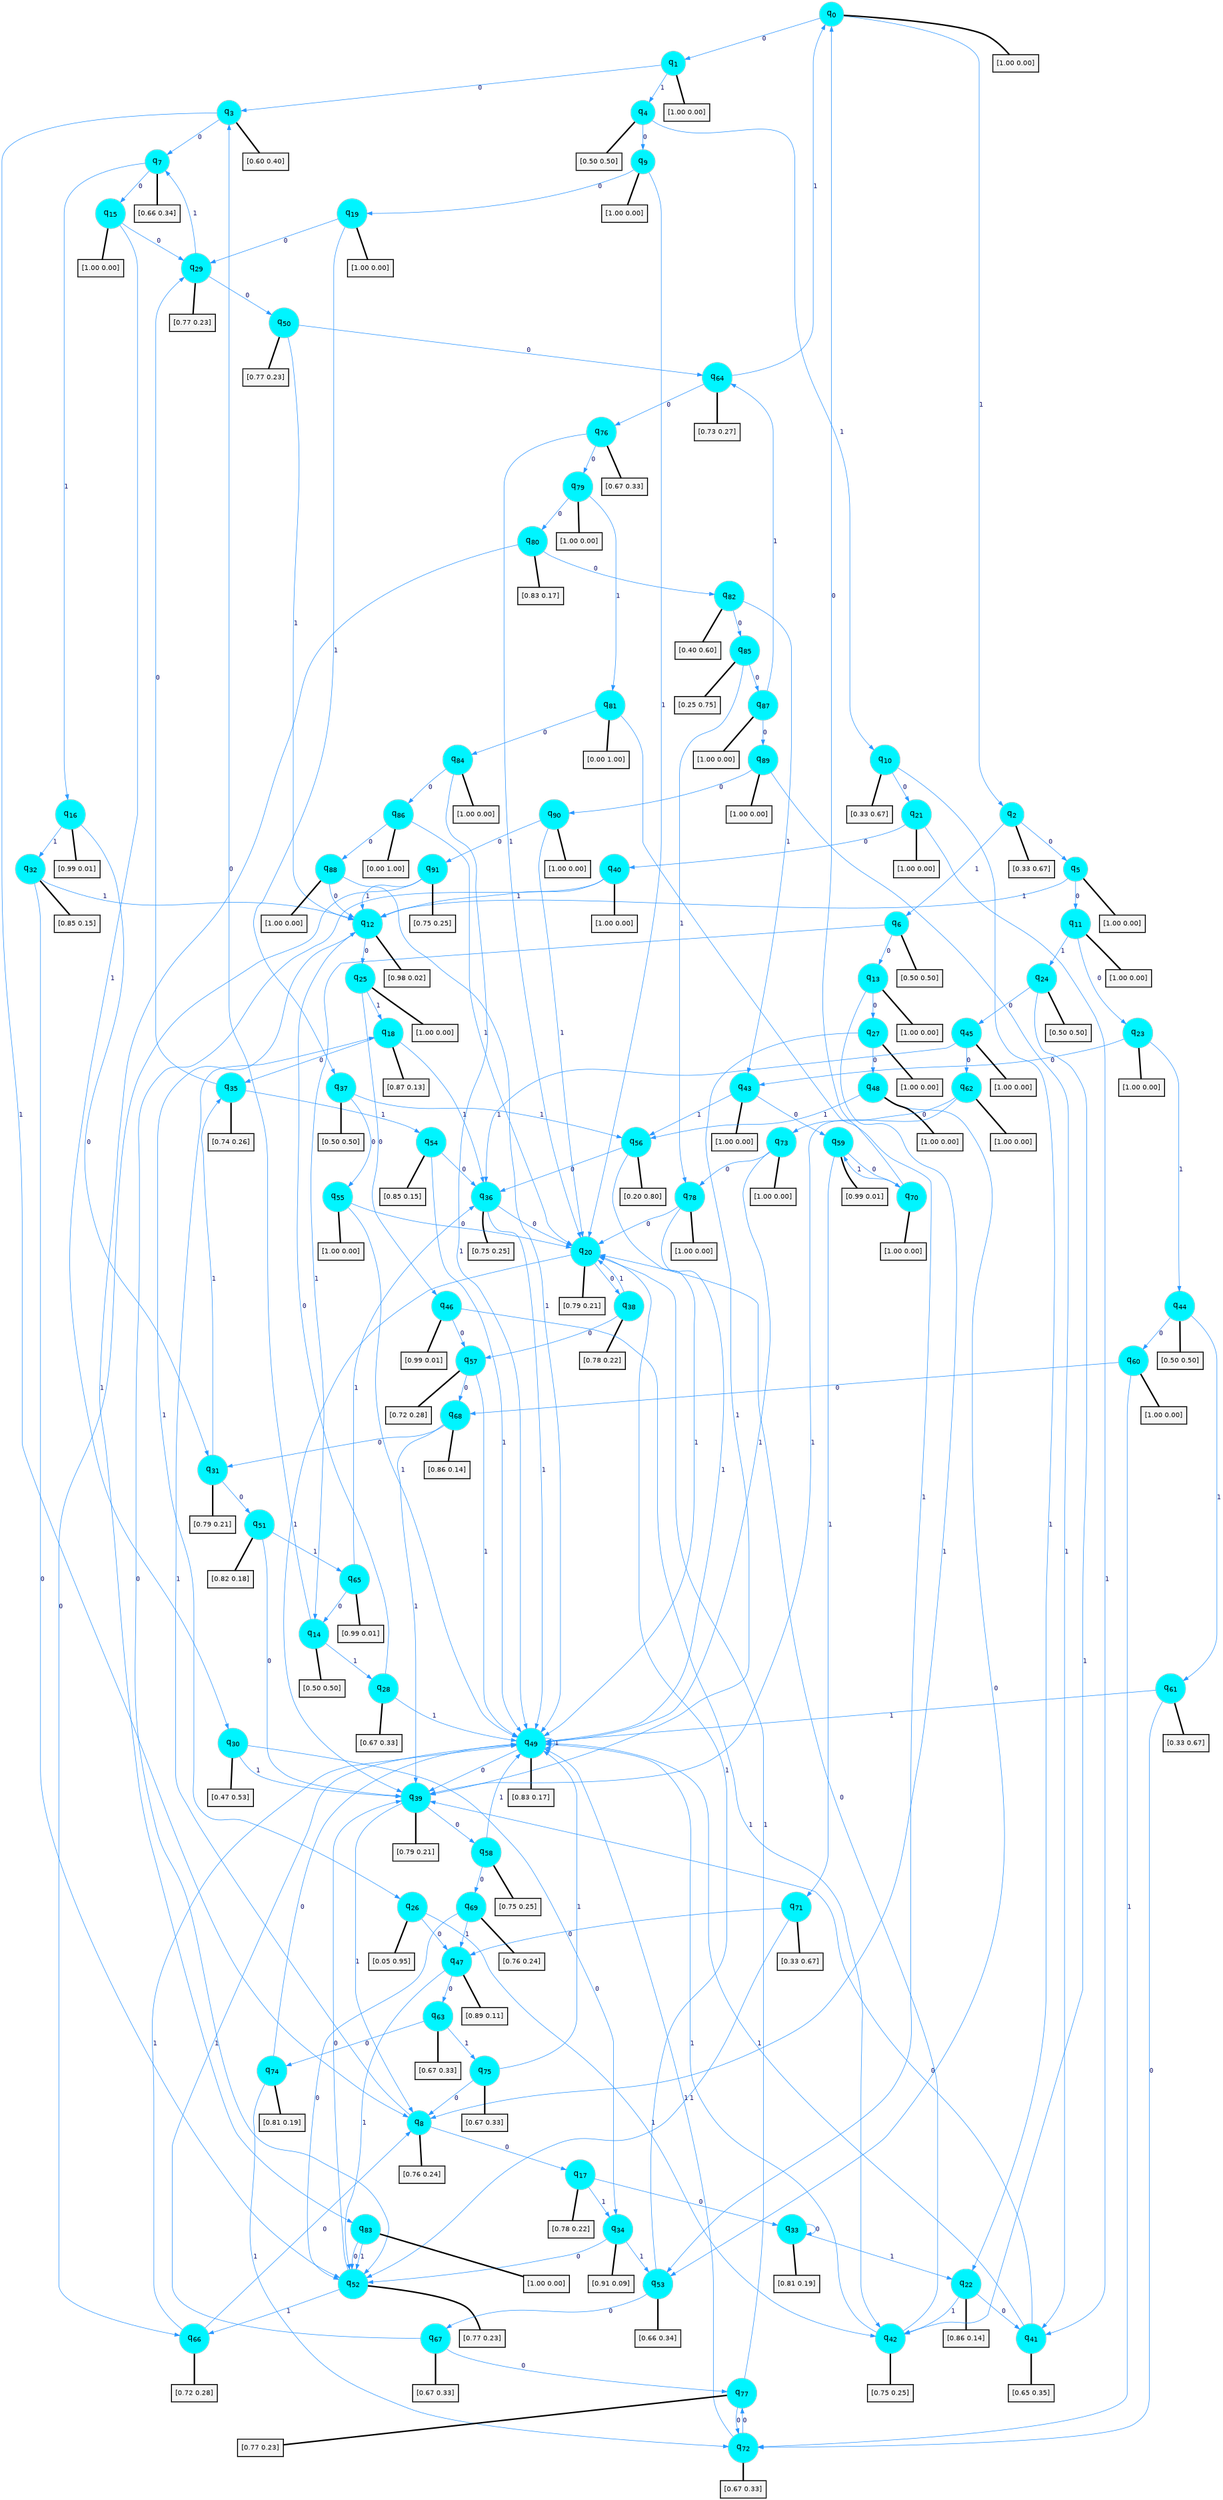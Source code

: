 digraph G {
graph [
bgcolor=transparent, dpi=300, rankdir=TD, size="40,25"];
node [
color=gray, fillcolor=turquoise1, fontcolor=black, fontname=Helvetica, fontsize=16, fontweight=bold, shape=circle, style=filled];
edge [
arrowsize=1, color=dodgerblue1, fontcolor=midnightblue, fontname=courier, fontweight=bold, penwidth=1, style=solid, weight=20];
0[label=<q<SUB>0</SUB>>];
1[label=<q<SUB>1</SUB>>];
2[label=<q<SUB>2</SUB>>];
3[label=<q<SUB>3</SUB>>];
4[label=<q<SUB>4</SUB>>];
5[label=<q<SUB>5</SUB>>];
6[label=<q<SUB>6</SUB>>];
7[label=<q<SUB>7</SUB>>];
8[label=<q<SUB>8</SUB>>];
9[label=<q<SUB>9</SUB>>];
10[label=<q<SUB>10</SUB>>];
11[label=<q<SUB>11</SUB>>];
12[label=<q<SUB>12</SUB>>];
13[label=<q<SUB>13</SUB>>];
14[label=<q<SUB>14</SUB>>];
15[label=<q<SUB>15</SUB>>];
16[label=<q<SUB>16</SUB>>];
17[label=<q<SUB>17</SUB>>];
18[label=<q<SUB>18</SUB>>];
19[label=<q<SUB>19</SUB>>];
20[label=<q<SUB>20</SUB>>];
21[label=<q<SUB>21</SUB>>];
22[label=<q<SUB>22</SUB>>];
23[label=<q<SUB>23</SUB>>];
24[label=<q<SUB>24</SUB>>];
25[label=<q<SUB>25</SUB>>];
26[label=<q<SUB>26</SUB>>];
27[label=<q<SUB>27</SUB>>];
28[label=<q<SUB>28</SUB>>];
29[label=<q<SUB>29</SUB>>];
30[label=<q<SUB>30</SUB>>];
31[label=<q<SUB>31</SUB>>];
32[label=<q<SUB>32</SUB>>];
33[label=<q<SUB>33</SUB>>];
34[label=<q<SUB>34</SUB>>];
35[label=<q<SUB>35</SUB>>];
36[label=<q<SUB>36</SUB>>];
37[label=<q<SUB>37</SUB>>];
38[label=<q<SUB>38</SUB>>];
39[label=<q<SUB>39</SUB>>];
40[label=<q<SUB>40</SUB>>];
41[label=<q<SUB>41</SUB>>];
42[label=<q<SUB>42</SUB>>];
43[label=<q<SUB>43</SUB>>];
44[label=<q<SUB>44</SUB>>];
45[label=<q<SUB>45</SUB>>];
46[label=<q<SUB>46</SUB>>];
47[label=<q<SUB>47</SUB>>];
48[label=<q<SUB>48</SUB>>];
49[label=<q<SUB>49</SUB>>];
50[label=<q<SUB>50</SUB>>];
51[label=<q<SUB>51</SUB>>];
52[label=<q<SUB>52</SUB>>];
53[label=<q<SUB>53</SUB>>];
54[label=<q<SUB>54</SUB>>];
55[label=<q<SUB>55</SUB>>];
56[label=<q<SUB>56</SUB>>];
57[label=<q<SUB>57</SUB>>];
58[label=<q<SUB>58</SUB>>];
59[label=<q<SUB>59</SUB>>];
60[label=<q<SUB>60</SUB>>];
61[label=<q<SUB>61</SUB>>];
62[label=<q<SUB>62</SUB>>];
63[label=<q<SUB>63</SUB>>];
64[label=<q<SUB>64</SUB>>];
65[label=<q<SUB>65</SUB>>];
66[label=<q<SUB>66</SUB>>];
67[label=<q<SUB>67</SUB>>];
68[label=<q<SUB>68</SUB>>];
69[label=<q<SUB>69</SUB>>];
70[label=<q<SUB>70</SUB>>];
71[label=<q<SUB>71</SUB>>];
72[label=<q<SUB>72</SUB>>];
73[label=<q<SUB>73</SUB>>];
74[label=<q<SUB>74</SUB>>];
75[label=<q<SUB>75</SUB>>];
76[label=<q<SUB>76</SUB>>];
77[label=<q<SUB>77</SUB>>];
78[label=<q<SUB>78</SUB>>];
79[label=<q<SUB>79</SUB>>];
80[label=<q<SUB>80</SUB>>];
81[label=<q<SUB>81</SUB>>];
82[label=<q<SUB>82</SUB>>];
83[label=<q<SUB>83</SUB>>];
84[label=<q<SUB>84</SUB>>];
85[label=<q<SUB>85</SUB>>];
86[label=<q<SUB>86</SUB>>];
87[label=<q<SUB>87</SUB>>];
88[label=<q<SUB>88</SUB>>];
89[label=<q<SUB>89</SUB>>];
90[label=<q<SUB>90</SUB>>];
91[label=<q<SUB>91</SUB>>];
92[label="[1.00 0.00]", shape=box,fontcolor=black, fontname=Helvetica, fontsize=14, penwidth=2, fillcolor=whitesmoke,color=black];
93[label="[1.00 0.00]", shape=box,fontcolor=black, fontname=Helvetica, fontsize=14, penwidth=2, fillcolor=whitesmoke,color=black];
94[label="[0.33 0.67]", shape=box,fontcolor=black, fontname=Helvetica, fontsize=14, penwidth=2, fillcolor=whitesmoke,color=black];
95[label="[0.60 0.40]", shape=box,fontcolor=black, fontname=Helvetica, fontsize=14, penwidth=2, fillcolor=whitesmoke,color=black];
96[label="[0.50 0.50]", shape=box,fontcolor=black, fontname=Helvetica, fontsize=14, penwidth=2, fillcolor=whitesmoke,color=black];
97[label="[1.00 0.00]", shape=box,fontcolor=black, fontname=Helvetica, fontsize=14, penwidth=2, fillcolor=whitesmoke,color=black];
98[label="[0.50 0.50]", shape=box,fontcolor=black, fontname=Helvetica, fontsize=14, penwidth=2, fillcolor=whitesmoke,color=black];
99[label="[0.66 0.34]", shape=box,fontcolor=black, fontname=Helvetica, fontsize=14, penwidth=2, fillcolor=whitesmoke,color=black];
100[label="[0.76 0.24]", shape=box,fontcolor=black, fontname=Helvetica, fontsize=14, penwidth=2, fillcolor=whitesmoke,color=black];
101[label="[1.00 0.00]", shape=box,fontcolor=black, fontname=Helvetica, fontsize=14, penwidth=2, fillcolor=whitesmoke,color=black];
102[label="[0.33 0.67]", shape=box,fontcolor=black, fontname=Helvetica, fontsize=14, penwidth=2, fillcolor=whitesmoke,color=black];
103[label="[1.00 0.00]", shape=box,fontcolor=black, fontname=Helvetica, fontsize=14, penwidth=2, fillcolor=whitesmoke,color=black];
104[label="[0.98 0.02]", shape=box,fontcolor=black, fontname=Helvetica, fontsize=14, penwidth=2, fillcolor=whitesmoke,color=black];
105[label="[1.00 0.00]", shape=box,fontcolor=black, fontname=Helvetica, fontsize=14, penwidth=2, fillcolor=whitesmoke,color=black];
106[label="[0.50 0.50]", shape=box,fontcolor=black, fontname=Helvetica, fontsize=14, penwidth=2, fillcolor=whitesmoke,color=black];
107[label="[1.00 0.00]", shape=box,fontcolor=black, fontname=Helvetica, fontsize=14, penwidth=2, fillcolor=whitesmoke,color=black];
108[label="[0.99 0.01]", shape=box,fontcolor=black, fontname=Helvetica, fontsize=14, penwidth=2, fillcolor=whitesmoke,color=black];
109[label="[0.78 0.22]", shape=box,fontcolor=black, fontname=Helvetica, fontsize=14, penwidth=2, fillcolor=whitesmoke,color=black];
110[label="[0.87 0.13]", shape=box,fontcolor=black, fontname=Helvetica, fontsize=14, penwidth=2, fillcolor=whitesmoke,color=black];
111[label="[1.00 0.00]", shape=box,fontcolor=black, fontname=Helvetica, fontsize=14, penwidth=2, fillcolor=whitesmoke,color=black];
112[label="[0.79 0.21]", shape=box,fontcolor=black, fontname=Helvetica, fontsize=14, penwidth=2, fillcolor=whitesmoke,color=black];
113[label="[1.00 0.00]", shape=box,fontcolor=black, fontname=Helvetica, fontsize=14, penwidth=2, fillcolor=whitesmoke,color=black];
114[label="[0.86 0.14]", shape=box,fontcolor=black, fontname=Helvetica, fontsize=14, penwidth=2, fillcolor=whitesmoke,color=black];
115[label="[1.00 0.00]", shape=box,fontcolor=black, fontname=Helvetica, fontsize=14, penwidth=2, fillcolor=whitesmoke,color=black];
116[label="[0.50 0.50]", shape=box,fontcolor=black, fontname=Helvetica, fontsize=14, penwidth=2, fillcolor=whitesmoke,color=black];
117[label="[1.00 0.00]", shape=box,fontcolor=black, fontname=Helvetica, fontsize=14, penwidth=2, fillcolor=whitesmoke,color=black];
118[label="[0.05 0.95]", shape=box,fontcolor=black, fontname=Helvetica, fontsize=14, penwidth=2, fillcolor=whitesmoke,color=black];
119[label="[1.00 0.00]", shape=box,fontcolor=black, fontname=Helvetica, fontsize=14, penwidth=2, fillcolor=whitesmoke,color=black];
120[label="[0.67 0.33]", shape=box,fontcolor=black, fontname=Helvetica, fontsize=14, penwidth=2, fillcolor=whitesmoke,color=black];
121[label="[0.77 0.23]", shape=box,fontcolor=black, fontname=Helvetica, fontsize=14, penwidth=2, fillcolor=whitesmoke,color=black];
122[label="[0.47 0.53]", shape=box,fontcolor=black, fontname=Helvetica, fontsize=14, penwidth=2, fillcolor=whitesmoke,color=black];
123[label="[0.79 0.21]", shape=box,fontcolor=black, fontname=Helvetica, fontsize=14, penwidth=2, fillcolor=whitesmoke,color=black];
124[label="[0.85 0.15]", shape=box,fontcolor=black, fontname=Helvetica, fontsize=14, penwidth=2, fillcolor=whitesmoke,color=black];
125[label="[0.81 0.19]", shape=box,fontcolor=black, fontname=Helvetica, fontsize=14, penwidth=2, fillcolor=whitesmoke,color=black];
126[label="[0.91 0.09]", shape=box,fontcolor=black, fontname=Helvetica, fontsize=14, penwidth=2, fillcolor=whitesmoke,color=black];
127[label="[0.74 0.26]", shape=box,fontcolor=black, fontname=Helvetica, fontsize=14, penwidth=2, fillcolor=whitesmoke,color=black];
128[label="[0.75 0.25]", shape=box,fontcolor=black, fontname=Helvetica, fontsize=14, penwidth=2, fillcolor=whitesmoke,color=black];
129[label="[0.50 0.50]", shape=box,fontcolor=black, fontname=Helvetica, fontsize=14, penwidth=2, fillcolor=whitesmoke,color=black];
130[label="[0.78 0.22]", shape=box,fontcolor=black, fontname=Helvetica, fontsize=14, penwidth=2, fillcolor=whitesmoke,color=black];
131[label="[0.79 0.21]", shape=box,fontcolor=black, fontname=Helvetica, fontsize=14, penwidth=2, fillcolor=whitesmoke,color=black];
132[label="[1.00 0.00]", shape=box,fontcolor=black, fontname=Helvetica, fontsize=14, penwidth=2, fillcolor=whitesmoke,color=black];
133[label="[0.65 0.35]", shape=box,fontcolor=black, fontname=Helvetica, fontsize=14, penwidth=2, fillcolor=whitesmoke,color=black];
134[label="[0.75 0.25]", shape=box,fontcolor=black, fontname=Helvetica, fontsize=14, penwidth=2, fillcolor=whitesmoke,color=black];
135[label="[1.00 0.00]", shape=box,fontcolor=black, fontname=Helvetica, fontsize=14, penwidth=2, fillcolor=whitesmoke,color=black];
136[label="[0.50 0.50]", shape=box,fontcolor=black, fontname=Helvetica, fontsize=14, penwidth=2, fillcolor=whitesmoke,color=black];
137[label="[1.00 0.00]", shape=box,fontcolor=black, fontname=Helvetica, fontsize=14, penwidth=2, fillcolor=whitesmoke,color=black];
138[label="[0.99 0.01]", shape=box,fontcolor=black, fontname=Helvetica, fontsize=14, penwidth=2, fillcolor=whitesmoke,color=black];
139[label="[0.89 0.11]", shape=box,fontcolor=black, fontname=Helvetica, fontsize=14, penwidth=2, fillcolor=whitesmoke,color=black];
140[label="[1.00 0.00]", shape=box,fontcolor=black, fontname=Helvetica, fontsize=14, penwidth=2, fillcolor=whitesmoke,color=black];
141[label="[0.83 0.17]", shape=box,fontcolor=black, fontname=Helvetica, fontsize=14, penwidth=2, fillcolor=whitesmoke,color=black];
142[label="[0.77 0.23]", shape=box,fontcolor=black, fontname=Helvetica, fontsize=14, penwidth=2, fillcolor=whitesmoke,color=black];
143[label="[0.82 0.18]", shape=box,fontcolor=black, fontname=Helvetica, fontsize=14, penwidth=2, fillcolor=whitesmoke,color=black];
144[label="[0.77 0.23]", shape=box,fontcolor=black, fontname=Helvetica, fontsize=14, penwidth=2, fillcolor=whitesmoke,color=black];
145[label="[0.66 0.34]", shape=box,fontcolor=black, fontname=Helvetica, fontsize=14, penwidth=2, fillcolor=whitesmoke,color=black];
146[label="[0.85 0.15]", shape=box,fontcolor=black, fontname=Helvetica, fontsize=14, penwidth=2, fillcolor=whitesmoke,color=black];
147[label="[1.00 0.00]", shape=box,fontcolor=black, fontname=Helvetica, fontsize=14, penwidth=2, fillcolor=whitesmoke,color=black];
148[label="[0.20 0.80]", shape=box,fontcolor=black, fontname=Helvetica, fontsize=14, penwidth=2, fillcolor=whitesmoke,color=black];
149[label="[0.72 0.28]", shape=box,fontcolor=black, fontname=Helvetica, fontsize=14, penwidth=2, fillcolor=whitesmoke,color=black];
150[label="[0.75 0.25]", shape=box,fontcolor=black, fontname=Helvetica, fontsize=14, penwidth=2, fillcolor=whitesmoke,color=black];
151[label="[0.99 0.01]", shape=box,fontcolor=black, fontname=Helvetica, fontsize=14, penwidth=2, fillcolor=whitesmoke,color=black];
152[label="[1.00 0.00]", shape=box,fontcolor=black, fontname=Helvetica, fontsize=14, penwidth=2, fillcolor=whitesmoke,color=black];
153[label="[0.33 0.67]", shape=box,fontcolor=black, fontname=Helvetica, fontsize=14, penwidth=2, fillcolor=whitesmoke,color=black];
154[label="[1.00 0.00]", shape=box,fontcolor=black, fontname=Helvetica, fontsize=14, penwidth=2, fillcolor=whitesmoke,color=black];
155[label="[0.67 0.33]", shape=box,fontcolor=black, fontname=Helvetica, fontsize=14, penwidth=2, fillcolor=whitesmoke,color=black];
156[label="[0.73 0.27]", shape=box,fontcolor=black, fontname=Helvetica, fontsize=14, penwidth=2, fillcolor=whitesmoke,color=black];
157[label="[0.99 0.01]", shape=box,fontcolor=black, fontname=Helvetica, fontsize=14, penwidth=2, fillcolor=whitesmoke,color=black];
158[label="[0.72 0.28]", shape=box,fontcolor=black, fontname=Helvetica, fontsize=14, penwidth=2, fillcolor=whitesmoke,color=black];
159[label="[0.67 0.33]", shape=box,fontcolor=black, fontname=Helvetica, fontsize=14, penwidth=2, fillcolor=whitesmoke,color=black];
160[label="[0.86 0.14]", shape=box,fontcolor=black, fontname=Helvetica, fontsize=14, penwidth=2, fillcolor=whitesmoke,color=black];
161[label="[0.76 0.24]", shape=box,fontcolor=black, fontname=Helvetica, fontsize=14, penwidth=2, fillcolor=whitesmoke,color=black];
162[label="[1.00 0.00]", shape=box,fontcolor=black, fontname=Helvetica, fontsize=14, penwidth=2, fillcolor=whitesmoke,color=black];
163[label="[0.33 0.67]", shape=box,fontcolor=black, fontname=Helvetica, fontsize=14, penwidth=2, fillcolor=whitesmoke,color=black];
164[label="[0.67 0.33]", shape=box,fontcolor=black, fontname=Helvetica, fontsize=14, penwidth=2, fillcolor=whitesmoke,color=black];
165[label="[1.00 0.00]", shape=box,fontcolor=black, fontname=Helvetica, fontsize=14, penwidth=2, fillcolor=whitesmoke,color=black];
166[label="[0.81 0.19]", shape=box,fontcolor=black, fontname=Helvetica, fontsize=14, penwidth=2, fillcolor=whitesmoke,color=black];
167[label="[0.67 0.33]", shape=box,fontcolor=black, fontname=Helvetica, fontsize=14, penwidth=2, fillcolor=whitesmoke,color=black];
168[label="[0.67 0.33]", shape=box,fontcolor=black, fontname=Helvetica, fontsize=14, penwidth=2, fillcolor=whitesmoke,color=black];
169[label="[0.77 0.23]", shape=box,fontcolor=black, fontname=Helvetica, fontsize=14, penwidth=2, fillcolor=whitesmoke,color=black];
170[label="[1.00 0.00]", shape=box,fontcolor=black, fontname=Helvetica, fontsize=14, penwidth=2, fillcolor=whitesmoke,color=black];
171[label="[1.00 0.00]", shape=box,fontcolor=black, fontname=Helvetica, fontsize=14, penwidth=2, fillcolor=whitesmoke,color=black];
172[label="[0.83 0.17]", shape=box,fontcolor=black, fontname=Helvetica, fontsize=14, penwidth=2, fillcolor=whitesmoke,color=black];
173[label="[0.00 1.00]", shape=box,fontcolor=black, fontname=Helvetica, fontsize=14, penwidth=2, fillcolor=whitesmoke,color=black];
174[label="[0.40 0.60]", shape=box,fontcolor=black, fontname=Helvetica, fontsize=14, penwidth=2, fillcolor=whitesmoke,color=black];
175[label="[1.00 0.00]", shape=box,fontcolor=black, fontname=Helvetica, fontsize=14, penwidth=2, fillcolor=whitesmoke,color=black];
176[label="[1.00 0.00]", shape=box,fontcolor=black, fontname=Helvetica, fontsize=14, penwidth=2, fillcolor=whitesmoke,color=black];
177[label="[0.25 0.75]", shape=box,fontcolor=black, fontname=Helvetica, fontsize=14, penwidth=2, fillcolor=whitesmoke,color=black];
178[label="[0.00 1.00]", shape=box,fontcolor=black, fontname=Helvetica, fontsize=14, penwidth=2, fillcolor=whitesmoke,color=black];
179[label="[1.00 0.00]", shape=box,fontcolor=black, fontname=Helvetica, fontsize=14, penwidth=2, fillcolor=whitesmoke,color=black];
180[label="[1.00 0.00]", shape=box,fontcolor=black, fontname=Helvetica, fontsize=14, penwidth=2, fillcolor=whitesmoke,color=black];
181[label="[1.00 0.00]", shape=box,fontcolor=black, fontname=Helvetica, fontsize=14, penwidth=2, fillcolor=whitesmoke,color=black];
182[label="[1.00 0.00]", shape=box,fontcolor=black, fontname=Helvetica, fontsize=14, penwidth=2, fillcolor=whitesmoke,color=black];
183[label="[0.75 0.25]", shape=box,fontcolor=black, fontname=Helvetica, fontsize=14, penwidth=2, fillcolor=whitesmoke,color=black];
0->1 [label=0];
0->2 [label=1];
0->92 [arrowhead=none, penwidth=3,color=black];
1->3 [label=0];
1->4 [label=1];
1->93 [arrowhead=none, penwidth=3,color=black];
2->5 [label=0];
2->6 [label=1];
2->94 [arrowhead=none, penwidth=3,color=black];
3->7 [label=0];
3->8 [label=1];
3->95 [arrowhead=none, penwidth=3,color=black];
4->9 [label=0];
4->10 [label=1];
4->96 [arrowhead=none, penwidth=3,color=black];
5->11 [label=0];
5->12 [label=1];
5->97 [arrowhead=none, penwidth=3,color=black];
6->13 [label=0];
6->14 [label=1];
6->98 [arrowhead=none, penwidth=3,color=black];
7->15 [label=0];
7->16 [label=1];
7->99 [arrowhead=none, penwidth=3,color=black];
8->17 [label=0];
8->18 [label=1];
8->100 [arrowhead=none, penwidth=3,color=black];
9->19 [label=0];
9->20 [label=1];
9->101 [arrowhead=none, penwidth=3,color=black];
10->21 [label=0];
10->22 [label=1];
10->102 [arrowhead=none, penwidth=3,color=black];
11->23 [label=0];
11->24 [label=1];
11->103 [arrowhead=none, penwidth=3,color=black];
12->25 [label=0];
12->26 [label=1];
12->104 [arrowhead=none, penwidth=3,color=black];
13->27 [label=0];
13->8 [label=1];
13->105 [arrowhead=none, penwidth=3,color=black];
14->3 [label=0];
14->28 [label=1];
14->106 [arrowhead=none, penwidth=3,color=black];
15->29 [label=0];
15->30 [label=1];
15->107 [arrowhead=none, penwidth=3,color=black];
16->31 [label=0];
16->32 [label=1];
16->108 [arrowhead=none, penwidth=3,color=black];
17->33 [label=0];
17->34 [label=1];
17->109 [arrowhead=none, penwidth=3,color=black];
18->35 [label=0];
18->36 [label=1];
18->110 [arrowhead=none, penwidth=3,color=black];
19->29 [label=0];
19->37 [label=1];
19->111 [arrowhead=none, penwidth=3,color=black];
20->38 [label=0];
20->39 [label=1];
20->112 [arrowhead=none, penwidth=3,color=black];
21->40 [label=0];
21->41 [label=1];
21->113 [arrowhead=none, penwidth=3,color=black];
22->41 [label=0];
22->42 [label=1];
22->114 [arrowhead=none, penwidth=3,color=black];
23->43 [label=0];
23->44 [label=1];
23->115 [arrowhead=none, penwidth=3,color=black];
24->45 [label=0];
24->42 [label=1];
24->116 [arrowhead=none, penwidth=3,color=black];
25->46 [label=0];
25->18 [label=1];
25->117 [arrowhead=none, penwidth=3,color=black];
26->47 [label=0];
26->42 [label=1];
26->118 [arrowhead=none, penwidth=3,color=black];
27->48 [label=0];
27->39 [label=1];
27->119 [arrowhead=none, penwidth=3,color=black];
28->12 [label=0];
28->49 [label=1];
28->120 [arrowhead=none, penwidth=3,color=black];
29->50 [label=0];
29->7 [label=1];
29->121 [arrowhead=none, penwidth=3,color=black];
30->34 [label=0];
30->39 [label=1];
30->122 [arrowhead=none, penwidth=3,color=black];
31->51 [label=0];
31->35 [label=1];
31->123 [arrowhead=none, penwidth=3,color=black];
32->52 [label=0];
32->12 [label=1];
32->124 [arrowhead=none, penwidth=3,color=black];
33->33 [label=0];
33->22 [label=1];
33->125 [arrowhead=none, penwidth=3,color=black];
34->52 [label=0];
34->53 [label=1];
34->126 [arrowhead=none, penwidth=3,color=black];
35->29 [label=0];
35->54 [label=1];
35->127 [arrowhead=none, penwidth=3,color=black];
36->20 [label=0];
36->49 [label=1];
36->128 [arrowhead=none, penwidth=3,color=black];
37->55 [label=0];
37->56 [label=1];
37->129 [arrowhead=none, penwidth=3,color=black];
38->57 [label=0];
38->20 [label=1];
38->130 [arrowhead=none, penwidth=3,color=black];
39->58 [label=0];
39->8 [label=1];
39->131 [arrowhead=none, penwidth=3,color=black];
40->52 [label=0];
40->12 [label=1];
40->132 [arrowhead=none, penwidth=3,color=black];
41->39 [label=0];
41->49 [label=1];
41->133 [arrowhead=none, penwidth=3,color=black];
42->20 [label=0];
42->49 [label=1];
42->134 [arrowhead=none, penwidth=3,color=black];
43->59 [label=0];
43->56 [label=1];
43->135 [arrowhead=none, penwidth=3,color=black];
44->60 [label=0];
44->61 [label=1];
44->136 [arrowhead=none, penwidth=3,color=black];
45->62 [label=0];
45->36 [label=1];
45->137 [arrowhead=none, penwidth=3,color=black];
46->57 [label=0];
46->42 [label=1];
46->138 [arrowhead=none, penwidth=3,color=black];
47->63 [label=0];
47->52 [label=1];
47->139 [arrowhead=none, penwidth=3,color=black];
48->53 [label=0];
48->56 [label=1];
48->140 [arrowhead=none, penwidth=3,color=black];
49->39 [label=0];
49->49 [label=1];
49->141 [arrowhead=none, penwidth=3,color=black];
50->64 [label=0];
50->12 [label=1];
50->142 [arrowhead=none, penwidth=3,color=black];
51->39 [label=0];
51->65 [label=1];
51->143 [arrowhead=none, penwidth=3,color=black];
52->39 [label=0];
52->66 [label=1];
52->144 [arrowhead=none, penwidth=3,color=black];
53->67 [label=0];
53->20 [label=1];
53->145 [arrowhead=none, penwidth=3,color=black];
54->36 [label=0];
54->49 [label=1];
54->146 [arrowhead=none, penwidth=3,color=black];
55->20 [label=0];
55->49 [label=1];
55->147 [arrowhead=none, penwidth=3,color=black];
56->36 [label=0];
56->49 [label=1];
56->148 [arrowhead=none, penwidth=3,color=black];
57->68 [label=0];
57->49 [label=1];
57->149 [arrowhead=none, penwidth=3,color=black];
58->69 [label=0];
58->49 [label=1];
58->150 [arrowhead=none, penwidth=3,color=black];
59->70 [label=0];
59->71 [label=1];
59->151 [arrowhead=none, penwidth=3,color=black];
60->68 [label=0];
60->72 [label=1];
60->152 [arrowhead=none, penwidth=3,color=black];
61->72 [label=0];
61->49 [label=1];
61->153 [arrowhead=none, penwidth=3,color=black];
62->73 [label=0];
62->39 [label=1];
62->154 [arrowhead=none, penwidth=3,color=black];
63->74 [label=0];
63->75 [label=1];
63->155 [arrowhead=none, penwidth=3,color=black];
64->76 [label=0];
64->0 [label=1];
64->156 [arrowhead=none, penwidth=3,color=black];
65->14 [label=0];
65->36 [label=1];
65->157 [arrowhead=none, penwidth=3,color=black];
66->8 [label=0];
66->49 [label=1];
66->158 [arrowhead=none, penwidth=3,color=black];
67->77 [label=0];
67->49 [label=1];
67->159 [arrowhead=none, penwidth=3,color=black];
68->31 [label=0];
68->39 [label=1];
68->160 [arrowhead=none, penwidth=3,color=black];
69->52 [label=0];
69->47 [label=1];
69->161 [arrowhead=none, penwidth=3,color=black];
70->0 [label=0];
70->59 [label=1];
70->162 [arrowhead=none, penwidth=3,color=black];
71->47 [label=0];
71->52 [label=1];
71->163 [arrowhead=none, penwidth=3,color=black];
72->77 [label=0];
72->49 [label=1];
72->164 [arrowhead=none, penwidth=3,color=black];
73->78 [label=0];
73->49 [label=1];
73->165 [arrowhead=none, penwidth=3,color=black];
74->49 [label=0];
74->72 [label=1];
74->166 [arrowhead=none, penwidth=3,color=black];
75->8 [label=0];
75->49 [label=1];
75->167 [arrowhead=none, penwidth=3,color=black];
76->79 [label=0];
76->20 [label=1];
76->168 [arrowhead=none, penwidth=3,color=black];
77->72 [label=0];
77->20 [label=1];
77->169 [arrowhead=none, penwidth=3,color=black];
78->20 [label=0];
78->49 [label=1];
78->170 [arrowhead=none, penwidth=3,color=black];
79->80 [label=0];
79->81 [label=1];
79->171 [arrowhead=none, penwidth=3,color=black];
80->82 [label=0];
80->83 [label=1];
80->172 [arrowhead=none, penwidth=3,color=black];
81->84 [label=0];
81->53 [label=1];
81->173 [arrowhead=none, penwidth=3,color=black];
82->85 [label=0];
82->43 [label=1];
82->174 [arrowhead=none, penwidth=3,color=black];
83->52 [label=0];
83->52 [label=1];
83->175 [arrowhead=none, penwidth=3,color=black];
84->86 [label=0];
84->49 [label=1];
84->176 [arrowhead=none, penwidth=3,color=black];
85->87 [label=0];
85->78 [label=1];
85->177 [arrowhead=none, penwidth=3,color=black];
86->88 [label=0];
86->20 [label=1];
86->178 [arrowhead=none, penwidth=3,color=black];
87->89 [label=0];
87->64 [label=1];
87->179 [arrowhead=none, penwidth=3,color=black];
88->12 [label=0];
88->49 [label=1];
88->180 [arrowhead=none, penwidth=3,color=black];
89->90 [label=0];
89->41 [label=1];
89->181 [arrowhead=none, penwidth=3,color=black];
90->91 [label=0];
90->20 [label=1];
90->182 [arrowhead=none, penwidth=3,color=black];
91->66 [label=0];
91->12 [label=1];
91->183 [arrowhead=none, penwidth=3,color=black];
}
